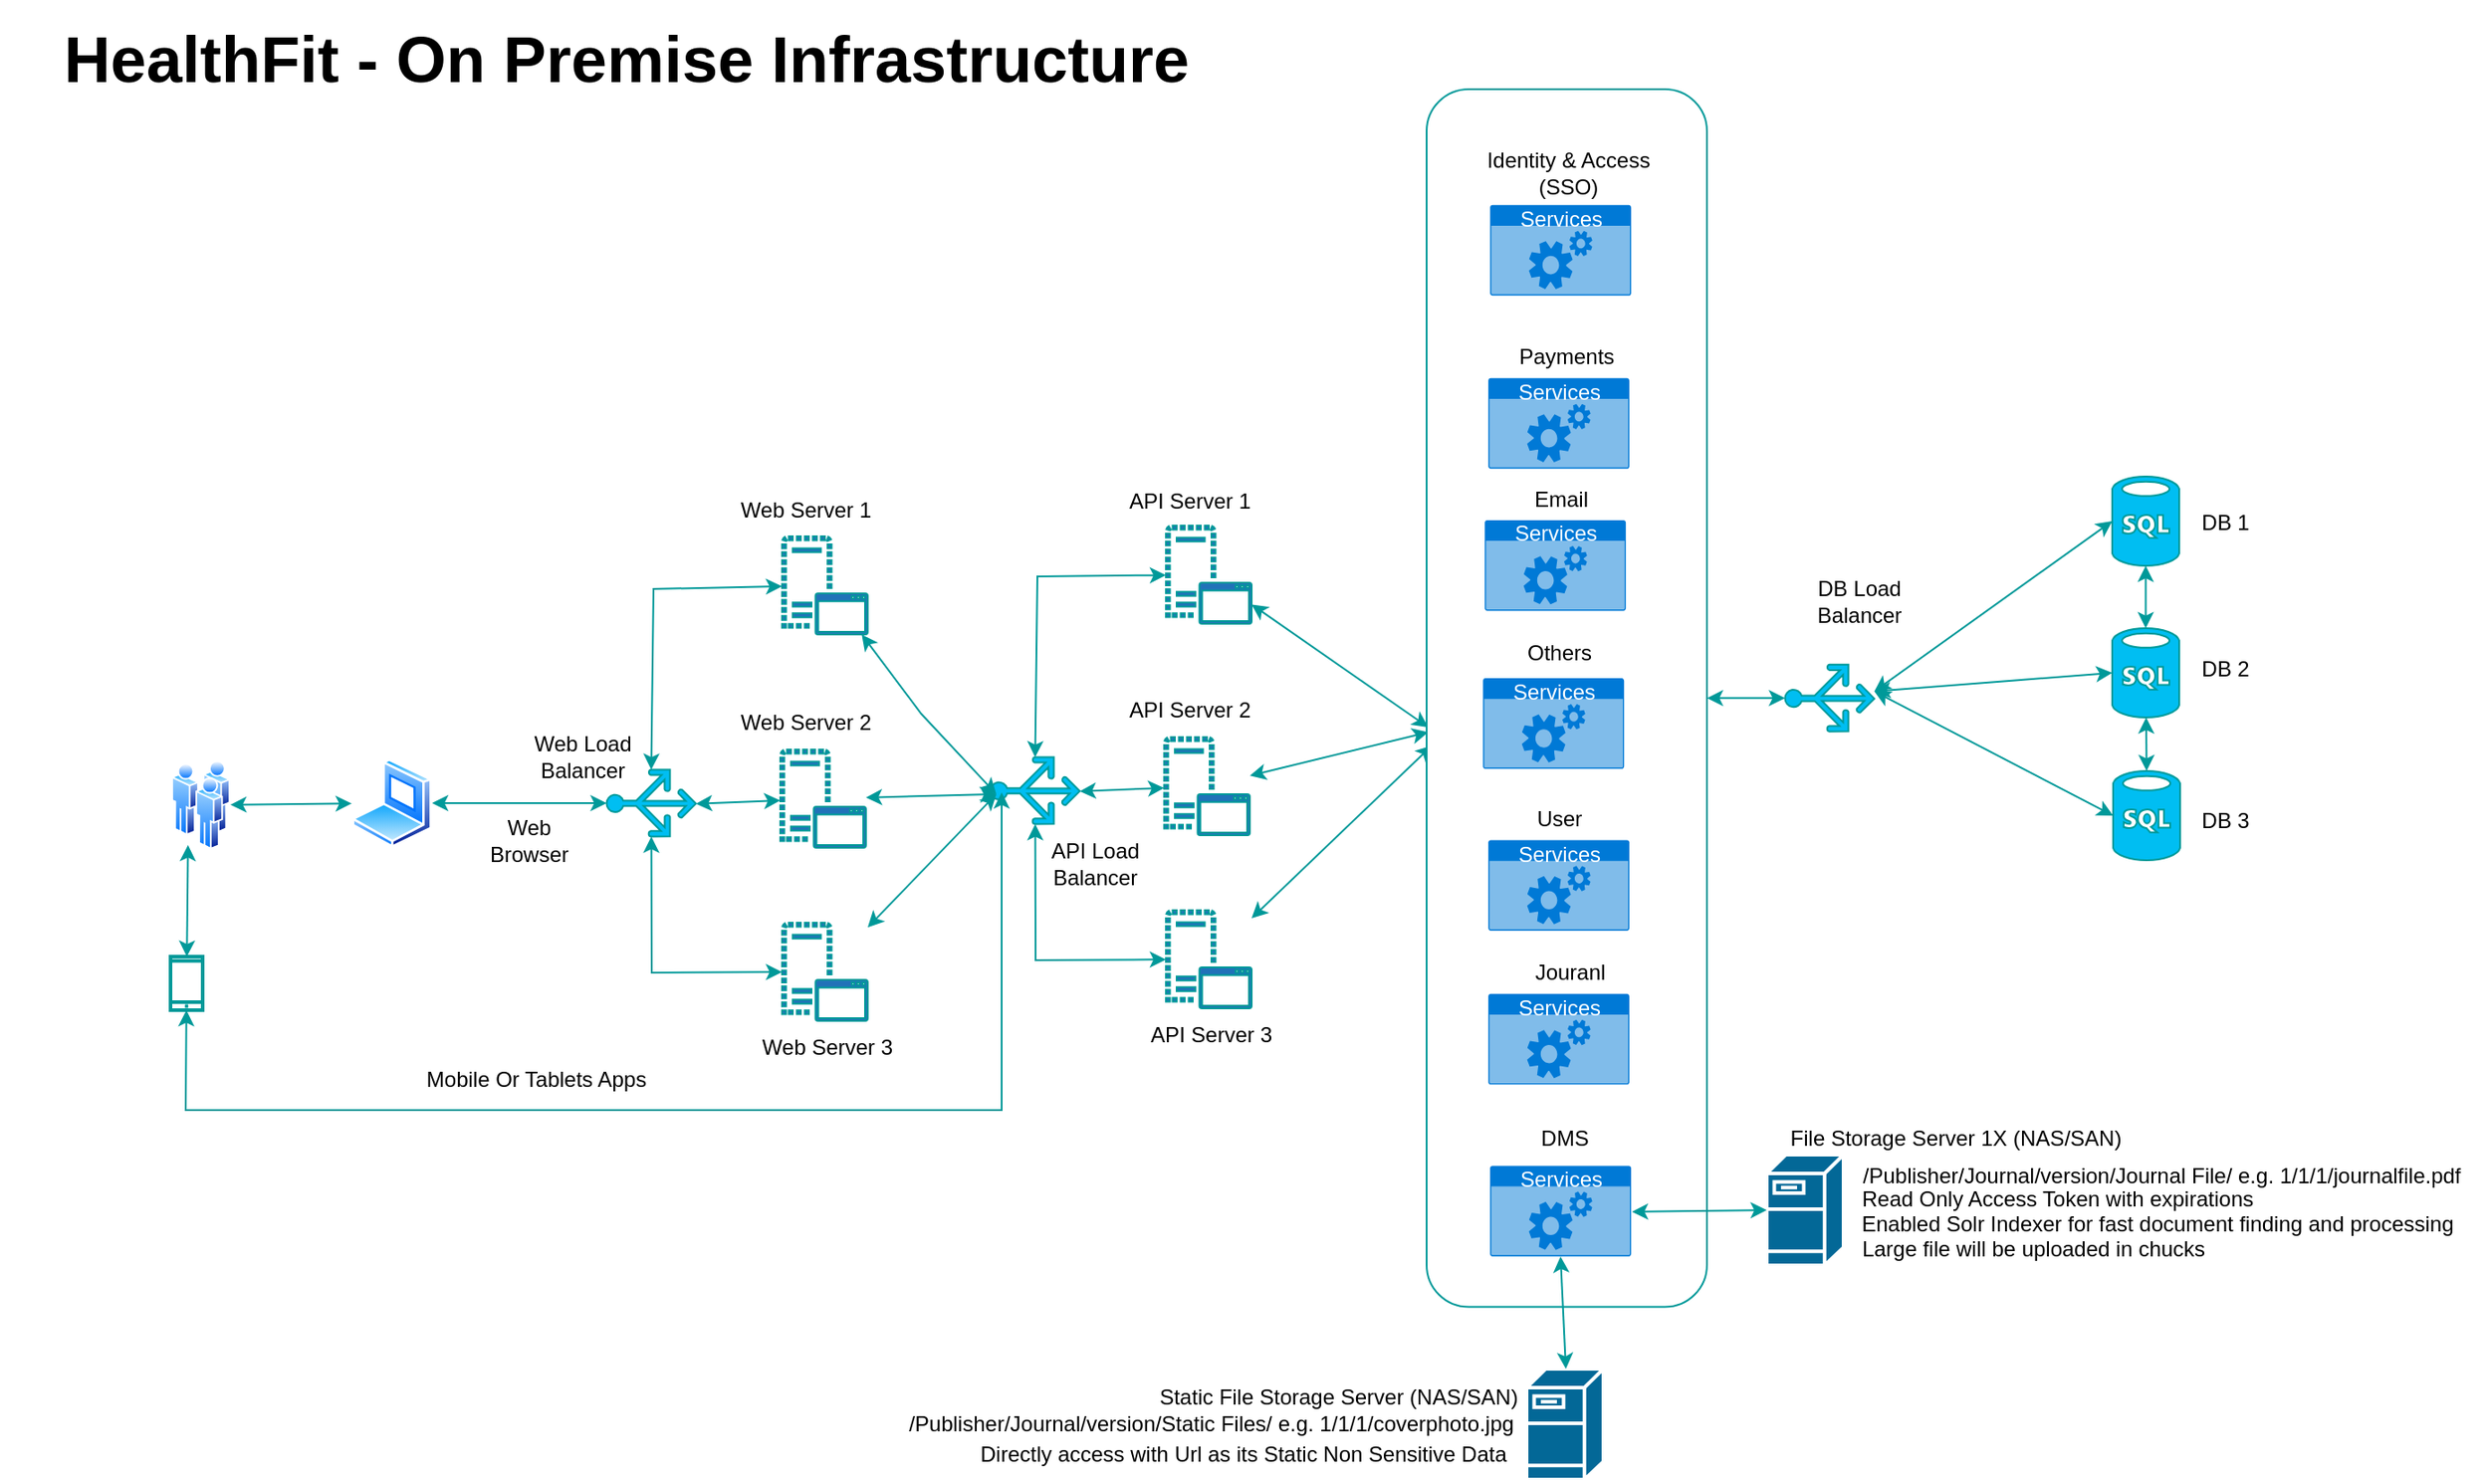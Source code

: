 <mxfile version="21.3.5" type="device">
  <diagram name="Page-1" id="9zt_uhlV35OjN0zecJz6">
    <mxGraphModel dx="2717" dy="1758" grid="1" gridSize="10" guides="1" tooltips="1" connect="1" arrows="1" fold="1" page="1" pageScale="1" pageWidth="850" pageHeight="1100" math="0" shadow="0">
      <root>
        <mxCell id="0" />
        <mxCell id="1" parent="0" />
        <mxCell id="bHNSuGKCr-GM2xsOopNB-10" value="" style="verticalLabelPosition=bottom;html=1;verticalAlign=top;align=center;strokeColor=#009999;fillColor=#00BEF2;shape=mxgraph.azure.sql_database;" parent="1" vertex="1">
          <mxGeometry x="1117" y="107" width="37.5" height="50" as="geometry" />
        </mxCell>
        <mxCell id="bHNSuGKCr-GM2xsOopNB-11" value="DB 1" style="text;html=1;align=center;verticalAlign=middle;resizable=0;points=[];autosize=1;strokeColor=#;fillColor=none;" parent="1" vertex="1">
          <mxGeometry x="1154.5" y="118" width="50" height="30" as="geometry" />
        </mxCell>
        <mxCell id="bHNSuGKCr-GM2xsOopNB-12" value="" style="verticalLabelPosition=bottom;html=1;verticalAlign=top;align=center;strokeColor=#009999;fillColor=#00BEF2;shape=mxgraph.azure.sql_database;" parent="1" vertex="1">
          <mxGeometry x="1117.5" y="272" width="37.5" height="50" as="geometry" />
        </mxCell>
        <mxCell id="bHNSuGKCr-GM2xsOopNB-13" value="DB 2" style="text;html=1;align=center;verticalAlign=middle;resizable=0;points=[];autosize=1;strokeColor=#;fillColor=none;" parent="1" vertex="1">
          <mxGeometry x="1155" y="200" width="50" height="30" as="geometry" />
        </mxCell>
        <mxCell id="bHNSuGKCr-GM2xsOopNB-14" value="" style="verticalLabelPosition=bottom;html=1;verticalAlign=top;align=center;strokeColor=#009999;fillColor=#00BEF2;shape=mxgraph.azure.sql_database;" parent="1" vertex="1">
          <mxGeometry x="1117" y="192" width="37.5" height="50" as="geometry" />
        </mxCell>
        <mxCell id="bHNSuGKCr-GM2xsOopNB-15" value="DB 3" style="text;html=1;align=center;verticalAlign=middle;resizable=0;points=[];autosize=1;strokeColor=#;fillColor=none;" parent="1" vertex="1">
          <mxGeometry x="1154.5" y="285" width="50" height="30" as="geometry" />
        </mxCell>
        <mxCell id="bHNSuGKCr-GM2xsOopNB-17" value="" style="endArrow=classic;startArrow=classic;html=1;rounded=0;entryX=0.5;entryY=1;entryDx=0;entryDy=0;entryPerimeter=0;exitX=0.5;exitY=0;exitDx=0;exitDy=0;exitPerimeter=0;strokeColor=#009999;" parent="1" source="bHNSuGKCr-GM2xsOopNB-14" target="bHNSuGKCr-GM2xsOopNB-10" edge="1">
          <mxGeometry width="50" height="50" relative="1" as="geometry">
            <mxPoint x="1027" y="205" as="sourcePoint" />
            <mxPoint x="1135.75" y="135" as="targetPoint" />
          </mxGeometry>
        </mxCell>
        <mxCell id="bHNSuGKCr-GM2xsOopNB-18" value="" style="endArrow=classic;startArrow=classic;html=1;rounded=0;exitX=0.5;exitY=0;exitDx=0;exitDy=0;exitPerimeter=0;strokeColor=#009999;" parent="1" source="bHNSuGKCr-GM2xsOopNB-12" target="bHNSuGKCr-GM2xsOopNB-14" edge="1">
          <mxGeometry width="50" height="50" relative="1" as="geometry">
            <mxPoint x="1087" y="305" as="sourcePoint" />
            <mxPoint x="1137" y="255" as="targetPoint" />
          </mxGeometry>
        </mxCell>
        <mxCell id="bHNSuGKCr-GM2xsOopNB-24" value="" style="sketch=0;pointerEvents=1;shadow=0;dashed=0;html=1;strokeColor=#009999;labelPosition=center;verticalLabelPosition=bottom;verticalAlign=top;outlineConnect=0;align=center;shape=mxgraph.office.servers.virtual_application_server;fillColor=#2072B8;" parent="1" vertex="1">
          <mxGeometry x="587" y="134.5" width="48" height="55" as="geometry" />
        </mxCell>
        <mxCell id="bHNSuGKCr-GM2xsOopNB-25" value="" style="sketch=0;pointerEvents=1;shadow=0;dashed=0;html=1;strokeColor=#009999;labelPosition=center;verticalLabelPosition=bottom;verticalAlign=top;outlineConnect=0;align=center;shape=mxgraph.office.servers.virtual_application_server;fillColor=#2072B8;" parent="1" vertex="1">
          <mxGeometry x="586" y="253" width="48" height="55" as="geometry" />
        </mxCell>
        <mxCell id="bHNSuGKCr-GM2xsOopNB-26" value="" style="sketch=0;pointerEvents=1;shadow=0;dashed=0;html=1;strokeColor=#009999;labelPosition=center;verticalLabelPosition=bottom;verticalAlign=top;outlineConnect=0;align=center;shape=mxgraph.office.servers.virtual_application_server;fillColor=#2072B8;" parent="1" vertex="1">
          <mxGeometry x="587" y="350" width="48" height="55" as="geometry" />
        </mxCell>
        <mxCell id="bHNSuGKCr-GM2xsOopNB-31" value="API Server 1" style="text;html=1;align=center;verticalAlign=middle;resizable=0;points=[];autosize=1;strokeColor=#;fillColor=none;" parent="1" vertex="1">
          <mxGeometry x="555" y="106" width="90" height="30" as="geometry" />
        </mxCell>
        <mxCell id="bHNSuGKCr-GM2xsOopNB-32" value="API Server 2" style="text;html=1;align=center;verticalAlign=middle;resizable=0;points=[];autosize=1;strokeColor=#;fillColor=none;" parent="1" vertex="1">
          <mxGeometry x="555" y="223" width="90" height="30" as="geometry" />
        </mxCell>
        <mxCell id="bHNSuGKCr-GM2xsOopNB-33" value="API Server 3&lt;br&gt;" style="text;html=1;align=center;verticalAlign=middle;resizable=0;points=[];autosize=1;strokeColor=#;fillColor=none;" parent="1" vertex="1">
          <mxGeometry x="567" y="405" width="90" height="30" as="geometry" />
        </mxCell>
        <mxCell id="bHNSuGKCr-GM2xsOopNB-34" value="" style="verticalLabelPosition=bottom;html=1;verticalAlign=top;align=center;strokeColor=#009999;fillColor=#00BEF2;shape=mxgraph.azure.load_balancer_generic;pointerEvents=1;rotation=-90;" parent="1" vertex="1">
          <mxGeometry x="495" y="258" width="37.5" height="50" as="geometry" />
        </mxCell>
        <mxCell id="bHNSuGKCr-GM2xsOopNB-37" value="" style="endArrow=classic;startArrow=classic;html=1;rounded=0;fillColor=#3399FF;strokeColor=#009999;exitX=1;exitY=0.5;exitDx=0;exitDy=0;exitPerimeter=0;" parent="1" source="bHNSuGKCr-GM2xsOopNB-34" target="bHNSuGKCr-GM2xsOopNB-24" edge="1">
          <mxGeometry width="50" height="50" relative="1" as="geometry">
            <mxPoint x="265" y="283" as="sourcePoint" />
            <mxPoint x="315" y="233" as="targetPoint" />
            <Array as="points">
              <mxPoint x="515" y="163" />
            </Array>
          </mxGeometry>
        </mxCell>
        <mxCell id="bHNSuGKCr-GM2xsOopNB-38" value="" style="endArrow=classic;startArrow=classic;html=1;rounded=0;fillColor=#3399FF;strokeColor=#009999;" parent="1" source="bHNSuGKCr-GM2xsOopNB-34" target="bHNSuGKCr-GM2xsOopNB-26" edge="1">
          <mxGeometry width="50" height="50" relative="1" as="geometry">
            <mxPoint x="415" y="478" as="sourcePoint" />
            <mxPoint x="578" y="375" as="targetPoint" />
            <Array as="points">
              <mxPoint x="514" y="378" />
            </Array>
          </mxGeometry>
        </mxCell>
        <mxCell id="bHNSuGKCr-GM2xsOopNB-39" value="" style="endArrow=classic;startArrow=classic;html=1;rounded=0;fillColor=#3399FF;strokeColor=#009999;exitX=0.49;exitY=1;exitDx=0;exitDy=0;exitPerimeter=0;" parent="1" source="bHNSuGKCr-GM2xsOopNB-34" target="bHNSuGKCr-GM2xsOopNB-25" edge="1">
          <mxGeometry width="50" height="50" relative="1" as="geometry">
            <mxPoint x="444" y="284" as="sourcePoint" />
            <mxPoint x="607" y="181" as="targetPoint" />
            <Array as="points" />
          </mxGeometry>
        </mxCell>
        <mxCell id="bHNSuGKCr-GM2xsOopNB-40" value="" style="verticalLabelPosition=bottom;html=1;verticalAlign=top;align=center;strokeColor=#009999;fillColor=#00BEF2;shape=mxgraph.azure.load_balancer_generic;pointerEvents=1;rotation=-90;" parent="1" vertex="1">
          <mxGeometry x="940" y="206.14" width="37.5" height="50" as="geometry" />
        </mxCell>
        <mxCell id="bHNSuGKCr-GM2xsOopNB-41" value="" style="endArrow=classic;startArrow=classic;html=1;rounded=0;fillColor=#3399FF;strokeColor=#009999;exitX=0.49;exitY=1;exitDx=0;exitDy=0;exitPerimeter=0;entryX=0;entryY=0.5;entryDx=0;entryDy=0;entryPerimeter=0;" parent="1" target="bHNSuGKCr-GM2xsOopNB-10" edge="1">
          <mxGeometry width="50" height="50" relative="1" as="geometry">
            <mxPoint x="983.75" y="227.375" as="sourcePoint" />
            <mxPoint x="1191" y="243" as="targetPoint" />
            <Array as="points" />
          </mxGeometry>
        </mxCell>
        <mxCell id="bHNSuGKCr-GM2xsOopNB-42" value="" style="endArrow=classic;startArrow=classic;html=1;rounded=0;fillColor=#3399FF;strokeColor=#009999;entryX=0;entryY=0.5;entryDx=0;entryDy=0;entryPerimeter=0;exitX=0.49;exitY=1;exitDx=0;exitDy=0;exitPerimeter=0;" parent="1" target="bHNSuGKCr-GM2xsOopNB-12" edge="1">
          <mxGeometry width="50" height="50" relative="1" as="geometry">
            <mxPoint x="983.75" y="227.375" as="sourcePoint" />
            <mxPoint x="1191" y="460" as="targetPoint" />
            <Array as="points" />
          </mxGeometry>
        </mxCell>
        <mxCell id="bHNSuGKCr-GM2xsOopNB-43" value="" style="endArrow=classic;startArrow=classic;html=1;rounded=0;fillColor=#3399FF;strokeColor=#009999;exitX=0.49;exitY=1;exitDx=0;exitDy=0;exitPerimeter=0;entryX=0;entryY=0.5;entryDx=0;entryDy=0;entryPerimeter=0;" parent="1" target="bHNSuGKCr-GM2xsOopNB-14" edge="1">
          <mxGeometry width="50" height="50" relative="1" as="geometry">
            <mxPoint x="983.75" y="227.375" as="sourcePoint" />
            <mxPoint x="1153" y="351" as="targetPoint" />
            <Array as="points" />
          </mxGeometry>
        </mxCell>
        <mxCell id="bHNSuGKCr-GM2xsOopNB-52" value="" style="sketch=0;pointerEvents=1;shadow=0;dashed=0;html=1;strokeColor=#009999;labelPosition=center;verticalLabelPosition=bottom;verticalAlign=top;outlineConnect=0;align=center;shape=mxgraph.office.servers.virtual_application_server;fillColor=#2072B8;" parent="1" vertex="1">
          <mxGeometry x="372" y="140.5" width="48" height="55" as="geometry" />
        </mxCell>
        <mxCell id="bHNSuGKCr-GM2xsOopNB-53" value="" style="sketch=0;pointerEvents=1;shadow=0;dashed=0;html=1;strokeColor=#009999;labelPosition=center;verticalLabelPosition=bottom;verticalAlign=top;outlineConnect=0;align=center;shape=mxgraph.office.servers.virtual_application_server;fillColor=#2072B8;" parent="1" vertex="1">
          <mxGeometry x="371" y="260" width="48" height="55" as="geometry" />
        </mxCell>
        <mxCell id="bHNSuGKCr-GM2xsOopNB-54" value="" style="sketch=0;pointerEvents=1;shadow=0;dashed=0;html=1;strokeColor=#009999;labelPosition=center;verticalLabelPosition=bottom;verticalAlign=top;outlineConnect=0;align=center;shape=mxgraph.office.servers.virtual_application_server;fillColor=#2072B8;" parent="1" vertex="1">
          <mxGeometry x="372" y="357" width="48" height="55" as="geometry" />
        </mxCell>
        <mxCell id="bHNSuGKCr-GM2xsOopNB-55" value="Web Server 1" style="text;html=1;align=center;verticalAlign=middle;resizable=0;points=[];autosize=1;strokeColor=#;fillColor=none;" parent="1" vertex="1">
          <mxGeometry x="335" y="110.5" width="100" height="30" as="geometry" />
        </mxCell>
        <mxCell id="bHNSuGKCr-GM2xsOopNB-56" value="Web Server 2" style="text;html=1;align=center;verticalAlign=middle;resizable=0;points=[];autosize=1;strokeColor=#;fillColor=none;" parent="1" vertex="1">
          <mxGeometry x="335" y="230" width="100" height="30" as="geometry" />
        </mxCell>
        <mxCell id="bHNSuGKCr-GM2xsOopNB-57" value="Web Server 3" style="text;html=1;align=center;verticalAlign=middle;resizable=0;points=[];autosize=1;strokeColor=#;fillColor=none;" parent="1" vertex="1">
          <mxGeometry x="347" y="412" width="100" height="30" as="geometry" />
        </mxCell>
        <mxCell id="bHNSuGKCr-GM2xsOopNB-58" value="" style="verticalLabelPosition=bottom;html=1;verticalAlign=top;align=center;strokeColor=#009999;fillColor=#00BEF2;shape=mxgraph.azure.load_balancer_generic;pointerEvents=1;rotation=-90;" parent="1" vertex="1">
          <mxGeometry x="280" y="265" width="37.5" height="50" as="geometry" />
        </mxCell>
        <mxCell id="bHNSuGKCr-GM2xsOopNB-59" value="" style="endArrow=classic;startArrow=classic;html=1;rounded=0;fillColor=#3399FF;strokeColor=#009999;exitX=1;exitY=0.5;exitDx=0;exitDy=0;exitPerimeter=0;" parent="1" source="bHNSuGKCr-GM2xsOopNB-58" target="bHNSuGKCr-GM2xsOopNB-52" edge="1">
          <mxGeometry width="50" height="50" relative="1" as="geometry">
            <mxPoint x="50" y="290" as="sourcePoint" />
            <mxPoint x="100" y="240" as="targetPoint" />
            <Array as="points">
              <mxPoint x="300" y="170" />
            </Array>
          </mxGeometry>
        </mxCell>
        <mxCell id="bHNSuGKCr-GM2xsOopNB-60" value="" style="endArrow=classic;startArrow=classic;html=1;rounded=0;fillColor=#3399FF;strokeColor=#009999;" parent="1" source="bHNSuGKCr-GM2xsOopNB-58" target="bHNSuGKCr-GM2xsOopNB-54" edge="1">
          <mxGeometry width="50" height="50" relative="1" as="geometry">
            <mxPoint x="200" y="485" as="sourcePoint" />
            <mxPoint x="363" y="382" as="targetPoint" />
            <Array as="points">
              <mxPoint x="299" y="385" />
            </Array>
          </mxGeometry>
        </mxCell>
        <mxCell id="bHNSuGKCr-GM2xsOopNB-61" value="" style="endArrow=classic;startArrow=classic;html=1;rounded=0;fillColor=#3399FF;strokeColor=#009999;exitX=0.49;exitY=1;exitDx=0;exitDy=0;exitPerimeter=0;" parent="1" source="bHNSuGKCr-GM2xsOopNB-58" target="bHNSuGKCr-GM2xsOopNB-53" edge="1">
          <mxGeometry width="50" height="50" relative="1" as="geometry">
            <mxPoint x="229" y="291" as="sourcePoint" />
            <mxPoint x="392" y="188" as="targetPoint" />
            <Array as="points" />
          </mxGeometry>
        </mxCell>
        <mxCell id="bHNSuGKCr-GM2xsOopNB-62" value="" style="endArrow=classic;startArrow=classic;html=1;rounded=0;fillColor=#3399FF;strokeColor=#009999;entryX=0.5;entryY=0;entryDx=0;entryDy=0;entryPerimeter=0;" parent="1" source="bHNSuGKCr-GM2xsOopNB-52" edge="1">
          <mxGeometry width="50" height="50" relative="1" as="geometry">
            <mxPoint x="309" y="281" as="sourcePoint" />
            <mxPoint x="492" y="285" as="targetPoint" />
            <Array as="points">
              <mxPoint x="450" y="240" />
            </Array>
          </mxGeometry>
        </mxCell>
        <mxCell id="bHNSuGKCr-GM2xsOopNB-63" value="" style="endArrow=classic;startArrow=classic;html=1;rounded=0;fillColor=#3399FF;strokeColor=#009999;entryX=0.5;entryY=0;entryDx=0;entryDy=0;entryPerimeter=0;" parent="1" source="bHNSuGKCr-GM2xsOopNB-53" edge="1">
          <mxGeometry width="50" height="50" relative="1" as="geometry">
            <mxPoint x="80" y="185" as="sourcePoint" />
            <mxPoint x="492" y="285" as="targetPoint" />
            <Array as="points" />
          </mxGeometry>
        </mxCell>
        <mxCell id="bHNSuGKCr-GM2xsOopNB-64" value="" style="endArrow=classic;startArrow=classic;html=1;rounded=0;fillColor=#3399FF;strokeColor=#009999;entryX=0.5;entryY=0;entryDx=0;entryDy=0;entryPerimeter=0;" parent="1" source="bHNSuGKCr-GM2xsOopNB-54" edge="1">
          <mxGeometry width="50" height="50" relative="1" as="geometry">
            <mxPoint x="430" y="380" as="sourcePoint" />
            <mxPoint x="492" y="285" as="targetPoint" />
            <Array as="points" />
          </mxGeometry>
        </mxCell>
        <mxCell id="bHNSuGKCr-GM2xsOopNB-83" value="" style="image;aspect=fixed;perimeter=ellipsePerimeter;html=1;align=center;shadow=0;dashed=0;spacingTop=3;image=img/lib/active_directory/users.svg;strokeColor=#009999;" parent="1" vertex="1">
          <mxGeometry x="30" y="266" width="33" height="50" as="geometry" />
        </mxCell>
        <mxCell id="bHNSuGKCr-GM2xsOopNB-84" value="" style="endArrow=classic;startArrow=classic;html=1;rounded=0;fillColor=#3399FF;strokeColor=#009999;" parent="1" source="bHNSuGKCr-GM2xsOopNB-83" target="bHNSuGKCr-GM2xsOopNB-5" edge="1">
          <mxGeometry width="50" height="50" relative="1" as="geometry">
            <mxPoint x="83" y="294" as="sourcePoint" />
            <mxPoint x="126.0" y="290.287" as="targetPoint" />
            <Array as="points" />
          </mxGeometry>
        </mxCell>
        <mxCell id="bHNSuGKCr-GM2xsOopNB-87" value="" style="endArrow=classic;startArrow=classic;html=1;rounded=0;fillColor=#3399FF;strokeColor=#009999;entryX=0.5;entryY=0;entryDx=0;entryDy=0;entryPerimeter=0;" parent="1" source="bHNSuGKCr-GM2xsOopNB-5" target="bHNSuGKCr-GM2xsOopNB-58" edge="1">
          <mxGeometry width="50" height="50" relative="1" as="geometry">
            <mxPoint x="190" y="290" as="sourcePoint" />
            <mxPoint x="230" y="304" as="targetPoint" />
            <Array as="points" />
          </mxGeometry>
        </mxCell>
        <mxCell id="bHNSuGKCr-GM2xsOopNB-89" value="Web &lt;br&gt;Browser" style="text;html=1;align=center;verticalAlign=middle;resizable=0;points=[];autosize=1;strokeColor=#;fillColor=none;" parent="1" vertex="1">
          <mxGeometry x="195" y="291" width="70" height="40" as="geometry" />
        </mxCell>
        <mxCell id="bHNSuGKCr-GM2xsOopNB-90" value="Mobile Or Tablets Apps" style="text;html=1;align=center;verticalAlign=middle;resizable=0;points=[];autosize=1;strokeColor=#;fillColor=none;" parent="1" vertex="1">
          <mxGeometry x="158.5" y="430" width="150" height="30" as="geometry" />
        </mxCell>
        <mxCell id="bHNSuGKCr-GM2xsOopNB-91" value="" style="endArrow=classic;startArrow=classic;html=1;rounded=0;fillColor=#3399FF;strokeColor=#009999;" parent="1" source="bHNSuGKCr-GM2xsOopNB-4" edge="1">
          <mxGeometry width="50" height="50" relative="1" as="geometry">
            <mxPoint x="158" y="415" as="sourcePoint" />
            <mxPoint x="495" y="284" as="targetPoint" />
            <Array as="points">
              <mxPoint x="38" y="462" />
              <mxPoint x="158" y="462" />
              <mxPoint x="375" y="462" />
              <mxPoint x="495" y="462" />
            </Array>
          </mxGeometry>
        </mxCell>
        <mxCell id="bHNSuGKCr-GM2xsOopNB-121" value="DB Load &lt;br&gt;Balancer" style="text;html=1;align=center;verticalAlign=middle;resizable=0;points=[];autosize=1;strokeColor=#;fillColor=none;" parent="1" vertex="1">
          <mxGeometry x="940" y="157" width="70" height="40" as="geometry" />
        </mxCell>
        <mxCell id="bHNSuGKCr-GM2xsOopNB-122" value="API Load &lt;br&gt;Balancer" style="text;html=1;align=center;verticalAlign=middle;resizable=0;points=[];autosize=1;strokeColor=#;fillColor=none;" parent="1" vertex="1">
          <mxGeometry x="512" y="304" width="70" height="40" as="geometry" />
        </mxCell>
        <mxCell id="bHNSuGKCr-GM2xsOopNB-123" value="Web Load &lt;br&gt;Balancer" style="text;html=1;align=center;verticalAlign=middle;resizable=0;points=[];autosize=1;strokeColor=#;fillColor=none;" parent="1" vertex="1">
          <mxGeometry x="220" y="244" width="80" height="40" as="geometry" />
        </mxCell>
        <mxCell id="bHNSuGKCr-GM2xsOopNB-4" value="" style="html=1;verticalLabelPosition=bottom;align=center;labelBackgroundColor=#ffffff;verticalAlign=top;strokeWidth=2;strokeColor=#009999;shadow=0;dashed=0;shape=mxgraph.ios7.icons.smartphone;" parent="1" vertex="1">
          <mxGeometry x="29.5" y="376" width="18" height="30" as="geometry" />
        </mxCell>
        <mxCell id="bHNSuGKCr-GM2xsOopNB-5" value="" style="image;aspect=fixed;perimeter=ellipsePerimeter;html=1;align=center;shadow=0;dashed=0;spacingTop=3;image=img/lib/active_directory/laptop_client.svg;strokeColor=#009999;" parent="1" vertex="1">
          <mxGeometry x="131" y="265" width="45" height="50" as="geometry" />
        </mxCell>
        <mxCell id="bHNSuGKCr-GM2xsOopNB-209" value="" style="endArrow=classic;startArrow=classic;html=1;rounded=0;fillColor=#3399FF;strokeColor=#009999;exitX=0.25;exitY=1;exitDx=0;exitDy=0;" parent="1" source="bHNSuGKCr-GM2xsOopNB-83" target="bHNSuGKCr-GM2xsOopNB-4" edge="1">
          <mxGeometry width="50" height="50" relative="1" as="geometry">
            <mxPoint x="70" y="346" as="sourcePoint" />
            <mxPoint x="138" y="345" as="targetPoint" />
            <Array as="points" />
          </mxGeometry>
        </mxCell>
        <mxCell id="bHNSuGKCr-GM2xsOopNB-222" value="&lt;font style=&quot;font-size: 36px;&quot;&gt;HealthFit - On Premise Infrastructure&lt;/font&gt;" style="text;html=1;strokeColor=none;fillColor=none;align=center;verticalAlign=middle;whiteSpace=wrap;rounded=0;fontStyle=1" parent="1" vertex="1">
          <mxGeometry x="-65.37" y="-160" width="700.37" height="65" as="geometry" />
        </mxCell>
        <mxCell id="H5C0eg-R2kAyeyn0-KI7-10" value="" style="endArrow=classic;startArrow=classic;html=1;rounded=0;fillColor=#3399FF;strokeColor=#009999;exitX=0.006;exitY=0.524;exitDx=0;exitDy=0;exitPerimeter=0;" parent="1" source="lGJtUz93SkCy1eqDTOxt-8" target="bHNSuGKCr-GM2xsOopNB-24" edge="1">
          <mxGeometry width="50" height="50" relative="1" as="geometry">
            <mxPoint x="682.25" y="279" as="sourcePoint" />
            <mxPoint x="542" y="335" as="targetPoint" />
            <Array as="points" />
          </mxGeometry>
        </mxCell>
        <mxCell id="H5C0eg-R2kAyeyn0-KI7-11" value="" style="endArrow=classic;startArrow=classic;html=1;rounded=0;fillColor=#3399FF;strokeColor=#009999;exitX=0.006;exitY=0.528;exitDx=0;exitDy=0;exitPerimeter=0;" parent="1" source="lGJtUz93SkCy1eqDTOxt-8" target="bHNSuGKCr-GM2xsOopNB-25" edge="1">
          <mxGeometry width="50" height="50" relative="1" as="geometry">
            <mxPoint x="682.25" y="279" as="sourcePoint" />
            <mxPoint x="552" y="345" as="targetPoint" />
            <Array as="points" />
          </mxGeometry>
        </mxCell>
        <mxCell id="H5C0eg-R2kAyeyn0-KI7-12" value="" style="endArrow=classic;startArrow=classic;html=1;rounded=0;fillColor=#3399FF;strokeColor=#009999;exitX=0.019;exitY=0.539;exitDx=0;exitDy=0;exitPerimeter=0;" parent="1" source="lGJtUz93SkCy1eqDTOxt-8" target="bHNSuGKCr-GM2xsOopNB-26" edge="1">
          <mxGeometry width="50" height="50" relative="1" as="geometry">
            <mxPoint x="682.25" y="279" as="sourcePoint" />
            <mxPoint x="644" y="290" as="targetPoint" />
            <Array as="points" />
          </mxGeometry>
        </mxCell>
        <mxCell id="lGJtUz93SkCy1eqDTOxt-16" value="" style="endArrow=classic;startArrow=classic;html=1;rounded=0;fillColor=#3399FF;strokeColor=#009999;entryX=1;entryY=0.5;entryDx=0;entryDy=0;exitX=0.5;exitY=0;exitDx=0;exitDy=0;exitPerimeter=0;" parent="1" source="bHNSuGKCr-GM2xsOopNB-40" target="lGJtUz93SkCy1eqDTOxt-8" edge="1">
          <mxGeometry width="50" height="50" relative="1" as="geometry">
            <mxPoint x="990" y="610" as="sourcePoint" />
            <mxPoint x="934" y="493" as="targetPoint" />
            <Array as="points" />
          </mxGeometry>
        </mxCell>
        <mxCell id="bHNSuGKCr-GM2xsOopNB-211" value="/Publisher/Journal/version/Static Files/ e.g. 1/1/1/coverphoto.jpg" style="text;html=1;align=center;verticalAlign=middle;resizable=0;points=[];autosize=1;strokeColor=#;fillColor=none;" parent="1" vertex="1">
          <mxGeometry x="432" y="623" width="360" height="30" as="geometry" />
        </mxCell>
        <mxCell id="bHNSuGKCr-GM2xsOopNB-212" value="Directly access with Url as its Static Non Sensitive Data" style="text;html=1;align=center;verticalAlign=middle;resizable=0;points=[];autosize=1;strokeColor=#;fillColor=none;" parent="1" vertex="1">
          <mxGeometry x="469.5" y="640" width="320" height="30" as="geometry" />
        </mxCell>
        <mxCell id="bHNSuGKCr-GM2xsOopNB-213" value="" style="shape=mxgraph.cisco.servers.fileserver;html=1;pointerEvents=1;dashed=0;fillColor=#036897;strokeColor=#ffffff;strokeWidth=2;verticalLabelPosition=bottom;verticalAlign=top;align=center;outlineConnect=0;" parent="1" vertex="1">
          <mxGeometry x="789" y="607" width="43" height="62" as="geometry" />
        </mxCell>
        <mxCell id="lGJtUz93SkCy1eqDTOxt-1" value="Static File Storage Server (NAS/SAN)&amp;nbsp;" style="text;html=1;align=center;verticalAlign=middle;resizable=0;points=[];autosize=1;strokeColor=#;fillColor=none;" parent="1" vertex="1">
          <mxGeometry x="569.5" y="608" width="230" height="30" as="geometry" />
        </mxCell>
        <mxCell id="jn3OnaClY1RRWdrDjeU6-4" value="" style="group" parent="1" vertex="1" connectable="0">
          <mxGeometry x="923.5" y="463" width="402.5" height="92" as="geometry" />
        </mxCell>
        <mxCell id="bHNSuGKCr-GM2xsOopNB-168" value="File Storage Server 1X (NAS/SAN)" style="text;html=1;align=center;verticalAlign=middle;resizable=0;points=[];autosize=1;strokeColor=#;fillColor=none;" parent="jn3OnaClY1RRWdrDjeU6-4" vertex="1">
          <mxGeometry width="210" height="30" as="geometry" />
        </mxCell>
        <mxCell id="lGJtUz93SkCy1eqDTOxt-12" value="" style="group" parent="jn3OnaClY1RRWdrDjeU6-4" vertex="1" connectable="0">
          <mxGeometry y="21" width="402.5" height="68" as="geometry" />
        </mxCell>
        <mxCell id="bHNSuGKCr-GM2xsOopNB-102" value="/Publisher/Journal/version/Journal File/ e.g. 1/1/1/journalfile.pdf&amp;nbsp;" style="text;html=1;align=center;verticalAlign=middle;resizable=0;points=[];autosize=1;strokeColor=#;fillColor=none;" parent="lGJtUz93SkCy1eqDTOxt-12" vertex="1">
          <mxGeometry x="42.5" width="360" height="30" as="geometry" />
        </mxCell>
        <mxCell id="bHNSuGKCr-GM2xsOopNB-115" value="Read Only Access Token with expirations" style="text;html=1;align=center;verticalAlign=middle;resizable=0;points=[];autosize=1;strokeColor=#;fillColor=none;" parent="lGJtUz93SkCy1eqDTOxt-12" vertex="1">
          <mxGeometry x="42.5" y="13" width="240" height="30" as="geometry" />
        </mxCell>
        <mxCell id="bHNSuGKCr-GM2xsOopNB-120" value="Enabled Solr Indexer for fast document finding and processing" style="text;html=1;align=center;verticalAlign=middle;resizable=0;points=[];autosize=1;strokeColor=#;fillColor=none;" parent="lGJtUz93SkCy1eqDTOxt-12" vertex="1">
          <mxGeometry x="38" y="27" width="360" height="30" as="geometry" />
        </mxCell>
        <mxCell id="bHNSuGKCr-GM2xsOopNB-167" value="" style="shape=mxgraph.cisco.servers.fileserver;html=1;pointerEvents=1;dashed=0;fillColor=#036897;strokeColor=#ffffff;strokeWidth=2;verticalLabelPosition=bottom;verticalAlign=top;align=center;outlineConnect=0;" parent="lGJtUz93SkCy1eqDTOxt-12" vertex="1">
          <mxGeometry y="3" width="43" height="62" as="geometry" />
        </mxCell>
        <mxCell id="jn3OnaClY1RRWdrDjeU6-3" value="Large file will be uploaded in chucks" style="text;html=1;strokeColor=none;fillColor=none;align=center;verticalAlign=middle;whiteSpace=wrap;rounded=0;" parent="jn3OnaClY1RRWdrDjeU6-4" vertex="1">
          <mxGeometry x="37.5" y="62" width="224" height="30" as="geometry" />
        </mxCell>
        <mxCell id="lGJtUz93SkCy1eqDTOxt-8" value="" style="rounded=1;whiteSpace=wrap;html=1;strokeColor=#009999;" parent="1" vertex="1">
          <mxGeometry x="733" y="-110" width="157" height="682.29" as="geometry" />
        </mxCell>
        <mxCell id="H5C0eg-R2kAyeyn0-KI7-2" value="Services" style="html=1;whiteSpace=wrap;strokeColor=none;fillColor=#0079D6;labelPosition=center;verticalLabelPosition=middle;verticalAlign=top;align=center;fontSize=12;outlineConnect=0;spacingTop=-6;fontColor=#FFFFFF;sketch=0;shape=mxgraph.sitemap.services;" parent="1" vertex="1">
          <mxGeometry x="767.56" y="310.721" width="78.994" height="50.739" as="geometry" />
        </mxCell>
        <mxCell id="H5C0eg-R2kAyeyn0-KI7-3" value="Services" style="html=1;whiteSpace=wrap;strokeColor=none;fillColor=#0079D6;labelPosition=center;verticalLabelPosition=middle;verticalAlign=top;align=center;fontSize=12;outlineConnect=0;spacingTop=-6;fontColor=#FFFFFF;sketch=0;shape=mxgraph.sitemap.services;" parent="1" vertex="1">
          <mxGeometry x="767.56" y="396.928" width="78.994" height="50.739" as="geometry" />
        </mxCell>
        <mxCell id="H5C0eg-R2kAyeyn0-KI7-5" value="Services" style="html=1;whiteSpace=wrap;strokeColor=none;fillColor=#0079D6;labelPosition=center;verticalLabelPosition=middle;verticalAlign=top;align=center;fontSize=12;outlineConnect=0;spacingTop=-6;fontColor=#FFFFFF;sketch=0;shape=mxgraph.sitemap.services;" parent="1" vertex="1">
          <mxGeometry x="768.547" y="493.207" width="78.994" height="50.739" as="geometry" />
        </mxCell>
        <mxCell id="H5C0eg-R2kAyeyn0-KI7-22" value="User" style="text;html=1;align=center;verticalAlign=middle;resizable=0;points=[];autosize=1;strokeColor=#;fillColor=none;" parent="1" vertex="1">
          <mxGeometry x="782.371" y="284.198" width="50" height="30" as="geometry" />
        </mxCell>
        <mxCell id="H5C0eg-R2kAyeyn0-KI7-23" value="Jouranl" style="text;html=1;align=center;verticalAlign=middle;resizable=0;points=[];autosize=1;strokeColor=#;fillColor=none;" parent="1" vertex="1">
          <mxGeometry x="783.358" y="370.405" width="60" height="30" as="geometry" />
        </mxCell>
        <mxCell id="H5C0eg-R2kAyeyn0-KI7-24" value="DMS" style="text;html=1;align=center;verticalAlign=middle;resizable=0;points=[];autosize=1;strokeColor=#;fillColor=none;" parent="1" vertex="1">
          <mxGeometry x="785.333" y="463.225" width="50" height="30" as="geometry" />
        </mxCell>
        <mxCell id="lGJtUz93SkCy1eqDTOxt-2" value="Services" style="html=1;whiteSpace=wrap;strokeColor=none;fillColor=#0079D6;labelPosition=center;verticalLabelPosition=middle;verticalAlign=top;align=center;fontSize=12;outlineConnect=0;spacingTop=-6;fontColor=#FFFFFF;sketch=0;shape=mxgraph.sitemap.services;" parent="1" vertex="1">
          <mxGeometry x="764.597" y="220.045" width="78.994" height="50.739" as="geometry" />
        </mxCell>
        <mxCell id="lGJtUz93SkCy1eqDTOxt-3" value="Others" style="text;html=1;align=center;verticalAlign=middle;resizable=0;points=[];autosize=1;strokeColor=#;fillColor=none;" parent="1" vertex="1">
          <mxGeometry x="777.434" y="191.216" width="60" height="30" as="geometry" />
        </mxCell>
        <mxCell id="lGJtUz93SkCy1eqDTOxt-4" value="Services" style="html=1;whiteSpace=wrap;strokeColor=none;fillColor=#0079D6;labelPosition=center;verticalLabelPosition=middle;verticalAlign=top;align=center;fontSize=12;outlineConnect=0;spacingTop=-6;fontColor=#FFFFFF;sketch=0;shape=mxgraph.sitemap.services;" parent="1" vertex="1">
          <mxGeometry x="765.585" y="131.45" width="78.994" height="50.739" as="geometry" />
        </mxCell>
        <mxCell id="lGJtUz93SkCy1eqDTOxt-5" value="Email" style="text;html=1;align=center;verticalAlign=middle;resizable=0;points=[];autosize=1;strokeColor=#;fillColor=none;" parent="1" vertex="1">
          <mxGeometry x="783.358" y="104.928" width="50" height="30" as="geometry" />
        </mxCell>
        <mxCell id="lGJtUz93SkCy1eqDTOxt-6" value="Services" style="html=1;whiteSpace=wrap;strokeColor=none;fillColor=#0079D6;labelPosition=center;verticalLabelPosition=middle;verticalAlign=top;align=center;fontSize=12;outlineConnect=0;spacingTop=-6;fontColor=#FFFFFF;sketch=0;shape=mxgraph.sitemap.services;" parent="1" vertex="1">
          <mxGeometry x="767.56" y="51.892" width="78.994" height="50.739" as="geometry" />
        </mxCell>
        <mxCell id="lGJtUz93SkCy1eqDTOxt-7" value="Payments" style="text;html=1;align=center;verticalAlign=middle;resizable=0;points=[];autosize=1;strokeColor=#;fillColor=none;" parent="1" vertex="1">
          <mxGeometry x="770.522" y="25.369" width="80" height="30" as="geometry" />
        </mxCell>
        <mxCell id="9jTUOb2-D_kAFECRub69-2" value="Services" style="html=1;whiteSpace=wrap;strokeColor=none;fillColor=#0079D6;labelPosition=center;verticalLabelPosition=middle;verticalAlign=top;align=center;fontSize=12;outlineConnect=0;spacingTop=-6;fontColor=#FFFFFF;sketch=0;shape=mxgraph.sitemap.services;" vertex="1" parent="1">
          <mxGeometry x="768.56" y="-45.108" width="78.994" height="50.739" as="geometry" />
        </mxCell>
        <mxCell id="9jTUOb2-D_kAFECRub69-3" value="Identity &amp;amp; Access&lt;br&gt;(SSO)" style="text;html=1;align=center;verticalAlign=middle;resizable=0;points=[];autosize=1;strokeColor=#;fillColor=none;" vertex="1" parent="1">
          <mxGeometry x="756.522" y="-82.631" width="110" height="40" as="geometry" />
        </mxCell>
        <mxCell id="9jTUOb2-D_kAFECRub69-4" value="" style="endArrow=classic;startArrow=classic;html=1;rounded=0;fillColor=#3399FF;strokeColor=#009999;entryX=0;entryY=0.5;entryDx=0;entryDy=0;entryPerimeter=0;exitX=1;exitY=0.5;exitDx=0;exitDy=0;exitPerimeter=0;" edge="1" parent="1" target="bHNSuGKCr-GM2xsOopNB-167">
          <mxGeometry width="50" height="50" relative="1" as="geometry">
            <mxPoint x="848" y="519" as="sourcePoint" />
            <mxPoint x="924" y="483" as="targetPoint" />
            <Array as="points" />
          </mxGeometry>
        </mxCell>
        <mxCell id="9jTUOb2-D_kAFECRub69-5" value="" style="endArrow=classic;startArrow=classic;html=1;rounded=0;fillColor=#3399FF;strokeColor=#009999;exitX=0.5;exitY=1;exitDx=0;exitDy=0;exitPerimeter=0;entryX=0.5;entryY=0;entryDx=0;entryDy=0;entryPerimeter=0;" edge="1" parent="1">
          <mxGeometry width="50" height="50" relative="1" as="geometry">
            <mxPoint x="808" y="544" as="sourcePoint" />
            <mxPoint x="811" y="607" as="targetPoint" />
            <Array as="points" />
          </mxGeometry>
        </mxCell>
      </root>
    </mxGraphModel>
  </diagram>
</mxfile>
